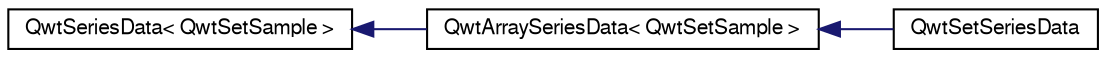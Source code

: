 digraph G
{
  edge [fontname="FreeSans",fontsize="10",labelfontname="FreeSans",labelfontsize="10"];
  node [fontname="FreeSans",fontsize="10",shape=record];
  rankdir="LR";
  Node1 [label="QwtSeriesData\< QwtSetSample \>",height=0.2,width=0.4,color="black", fillcolor="white", style="filled",URL="$class_qwt_series_data.html"];
  Node1 -> Node2 [dir="back",color="midnightblue",fontsize="10",style="solid",fontname="FreeSans"];
  Node2 [label="QwtArraySeriesData\< QwtSetSample \>",height=0.2,width=0.4,color="black", fillcolor="white", style="filled",URL="$class_qwt_array_series_data.html"];
  Node2 -> Node3 [dir="back",color="midnightblue",fontsize="10",style="solid",fontname="FreeSans"];
  Node3 [label="QwtSetSeriesData",height=0.2,width=0.4,color="black", fillcolor="white", style="filled",URL="$class_qwt_set_series_data.html",tooltip="Interface for iterating over an array of samples."];
}
